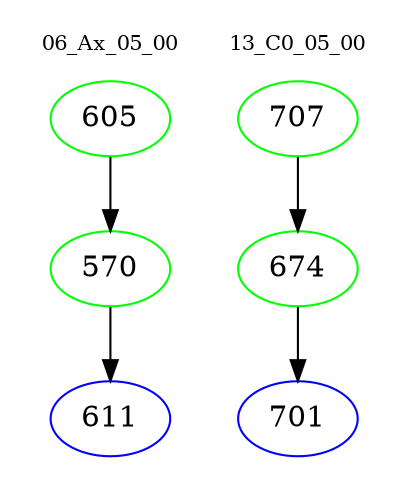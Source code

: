 digraph{
subgraph cluster_0 {
color = white
label = "06_Ax_05_00";
fontsize=10;
T0_605 [label="605", color="green"]
T0_605 -> T0_570 [color="black"]
T0_570 [label="570", color="green"]
T0_570 -> T0_611 [color="black"]
T0_611 [label="611", color="blue"]
}
subgraph cluster_1 {
color = white
label = "13_C0_05_00";
fontsize=10;
T1_707 [label="707", color="green"]
T1_707 -> T1_674 [color="black"]
T1_674 [label="674", color="green"]
T1_674 -> T1_701 [color="black"]
T1_701 [label="701", color="blue"]
}
}

